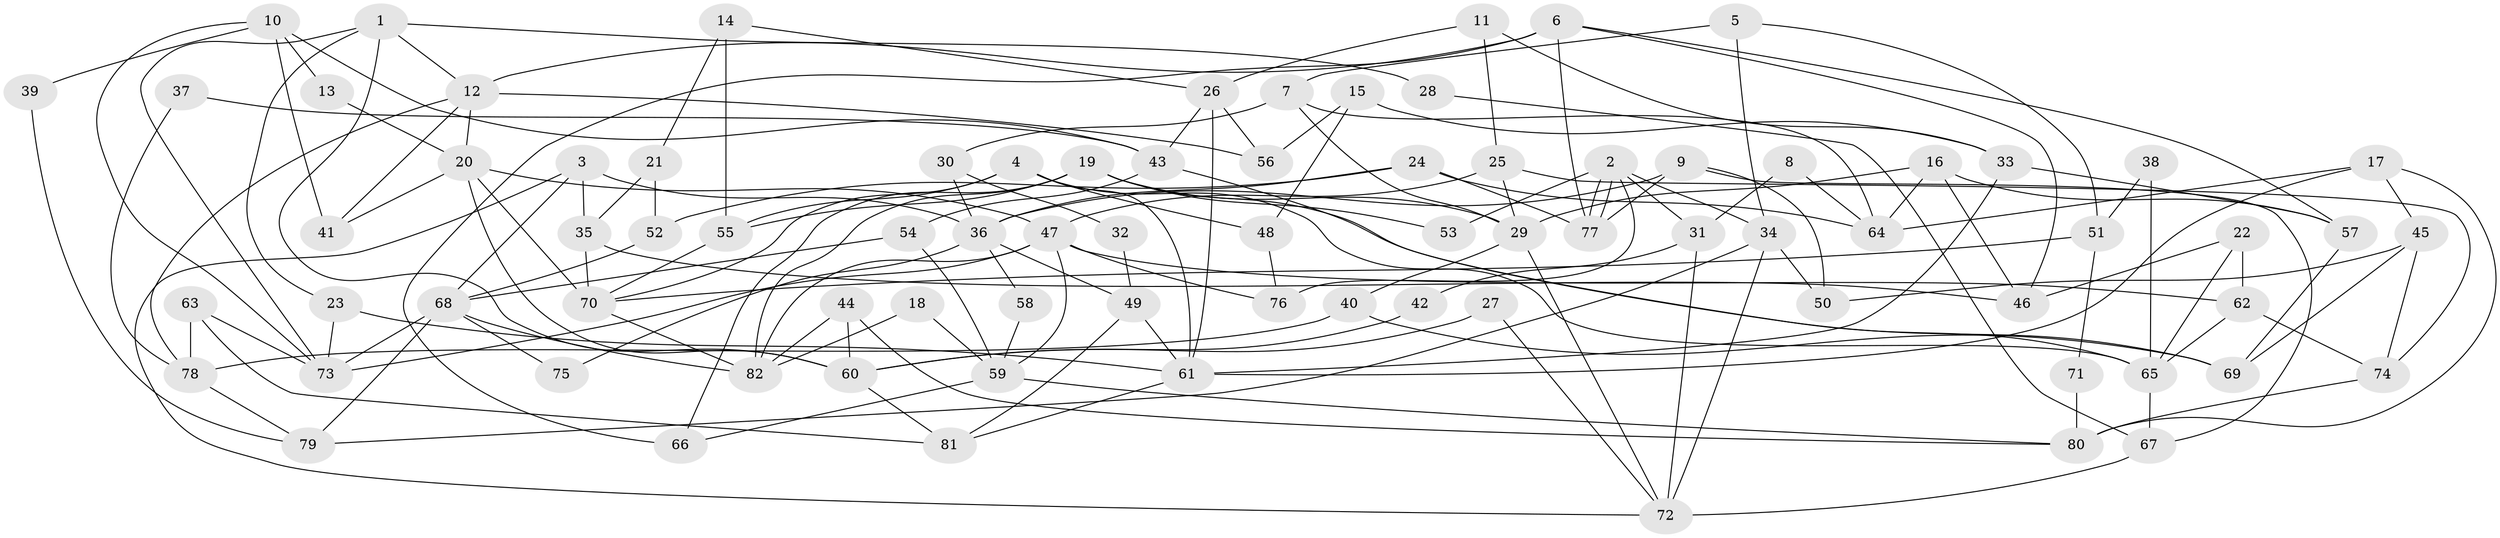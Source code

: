 // Generated by graph-tools (version 1.1) at 2025/50/03/09/25 04:50:32]
// undirected, 82 vertices, 164 edges
graph export_dot {
graph [start="1"]
  node [color=gray90,style=filled];
  1;
  2;
  3;
  4;
  5;
  6;
  7;
  8;
  9;
  10;
  11;
  12;
  13;
  14;
  15;
  16;
  17;
  18;
  19;
  20;
  21;
  22;
  23;
  24;
  25;
  26;
  27;
  28;
  29;
  30;
  31;
  32;
  33;
  34;
  35;
  36;
  37;
  38;
  39;
  40;
  41;
  42;
  43;
  44;
  45;
  46;
  47;
  48;
  49;
  50;
  51;
  52;
  53;
  54;
  55;
  56;
  57;
  58;
  59;
  60;
  61;
  62;
  63;
  64;
  65;
  66;
  67;
  68;
  69;
  70;
  71;
  72;
  73;
  74;
  75;
  76;
  77;
  78;
  79;
  80;
  81;
  82;
  1 -- 60;
  1 -- 73;
  1 -- 12;
  1 -- 23;
  1 -- 28;
  2 -- 34;
  2 -- 77;
  2 -- 77;
  2 -- 31;
  2 -- 53;
  2 -- 76;
  3 -- 36;
  3 -- 68;
  3 -- 35;
  3 -- 72;
  4 -- 70;
  4 -- 55;
  4 -- 48;
  4 -- 61;
  4 -- 65;
  5 -- 7;
  5 -- 34;
  5 -- 51;
  6 -- 77;
  6 -- 66;
  6 -- 12;
  6 -- 46;
  6 -- 57;
  7 -- 29;
  7 -- 64;
  7 -- 30;
  8 -- 31;
  8 -- 64;
  9 -- 67;
  9 -- 77;
  9 -- 36;
  9 -- 50;
  10 -- 43;
  10 -- 73;
  10 -- 13;
  10 -- 39;
  10 -- 41;
  11 -- 25;
  11 -- 33;
  11 -- 26;
  12 -- 20;
  12 -- 41;
  12 -- 56;
  12 -- 78;
  13 -- 20;
  14 -- 55;
  14 -- 26;
  14 -- 21;
  15 -- 48;
  15 -- 33;
  15 -- 56;
  16 -- 57;
  16 -- 46;
  16 -- 29;
  16 -- 64;
  17 -- 61;
  17 -- 80;
  17 -- 45;
  17 -- 64;
  18 -- 82;
  18 -- 59;
  19 -- 82;
  19 -- 69;
  19 -- 29;
  19 -- 53;
  19 -- 55;
  19 -- 66;
  20 -- 41;
  20 -- 47;
  20 -- 60;
  20 -- 70;
  21 -- 52;
  21 -- 35;
  22 -- 46;
  22 -- 62;
  22 -- 65;
  23 -- 61;
  23 -- 73;
  24 -- 36;
  24 -- 64;
  24 -- 52;
  24 -- 77;
  25 -- 29;
  25 -- 47;
  25 -- 74;
  26 -- 56;
  26 -- 43;
  26 -- 61;
  27 -- 72;
  27 -- 60;
  28 -- 67;
  29 -- 40;
  29 -- 72;
  30 -- 36;
  30 -- 32;
  31 -- 72;
  31 -- 42;
  32 -- 49;
  33 -- 57;
  33 -- 61;
  34 -- 50;
  34 -- 72;
  34 -- 79;
  35 -- 46;
  35 -- 70;
  36 -- 49;
  36 -- 58;
  36 -- 75;
  37 -- 43;
  37 -- 78;
  38 -- 65;
  38 -- 51;
  39 -- 79;
  40 -- 78;
  40 -- 69;
  42 -- 60;
  43 -- 65;
  43 -- 54;
  44 -- 80;
  44 -- 82;
  44 -- 60;
  45 -- 74;
  45 -- 50;
  45 -- 69;
  47 -- 73;
  47 -- 59;
  47 -- 62;
  47 -- 76;
  47 -- 82;
  48 -- 76;
  49 -- 81;
  49 -- 61;
  51 -- 70;
  51 -- 71;
  52 -- 68;
  54 -- 68;
  54 -- 59;
  55 -- 70;
  57 -- 69;
  58 -- 59;
  59 -- 66;
  59 -- 80;
  60 -- 81;
  61 -- 81;
  62 -- 65;
  62 -- 74;
  63 -- 81;
  63 -- 73;
  63 -- 78;
  65 -- 67;
  67 -- 72;
  68 -- 79;
  68 -- 82;
  68 -- 73;
  68 -- 75;
  70 -- 82;
  71 -- 80;
  74 -- 80;
  78 -- 79;
}
